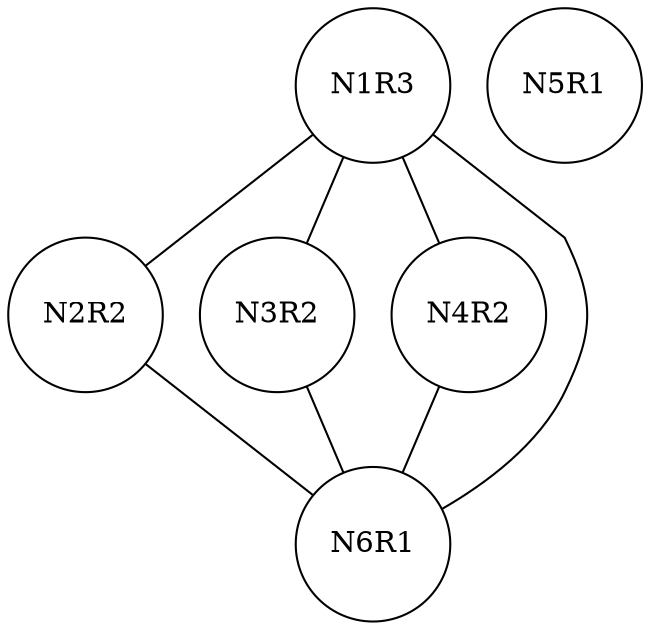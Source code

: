 graph ig {
    node [shape = circle];
    N1R3;
    N2R2;
    N3R2;
    N4R2;
    N5R1;
    N6R1;
    N1R3 -- N4R2;
    N1R3 -- N3R2;
    N1R3 -- N2R2;
    N1R3 -- N6R1;
    N2R2 -- N6R1;
    N3R2 -- N6R1;
    N4R2 -- N6R1;
}

